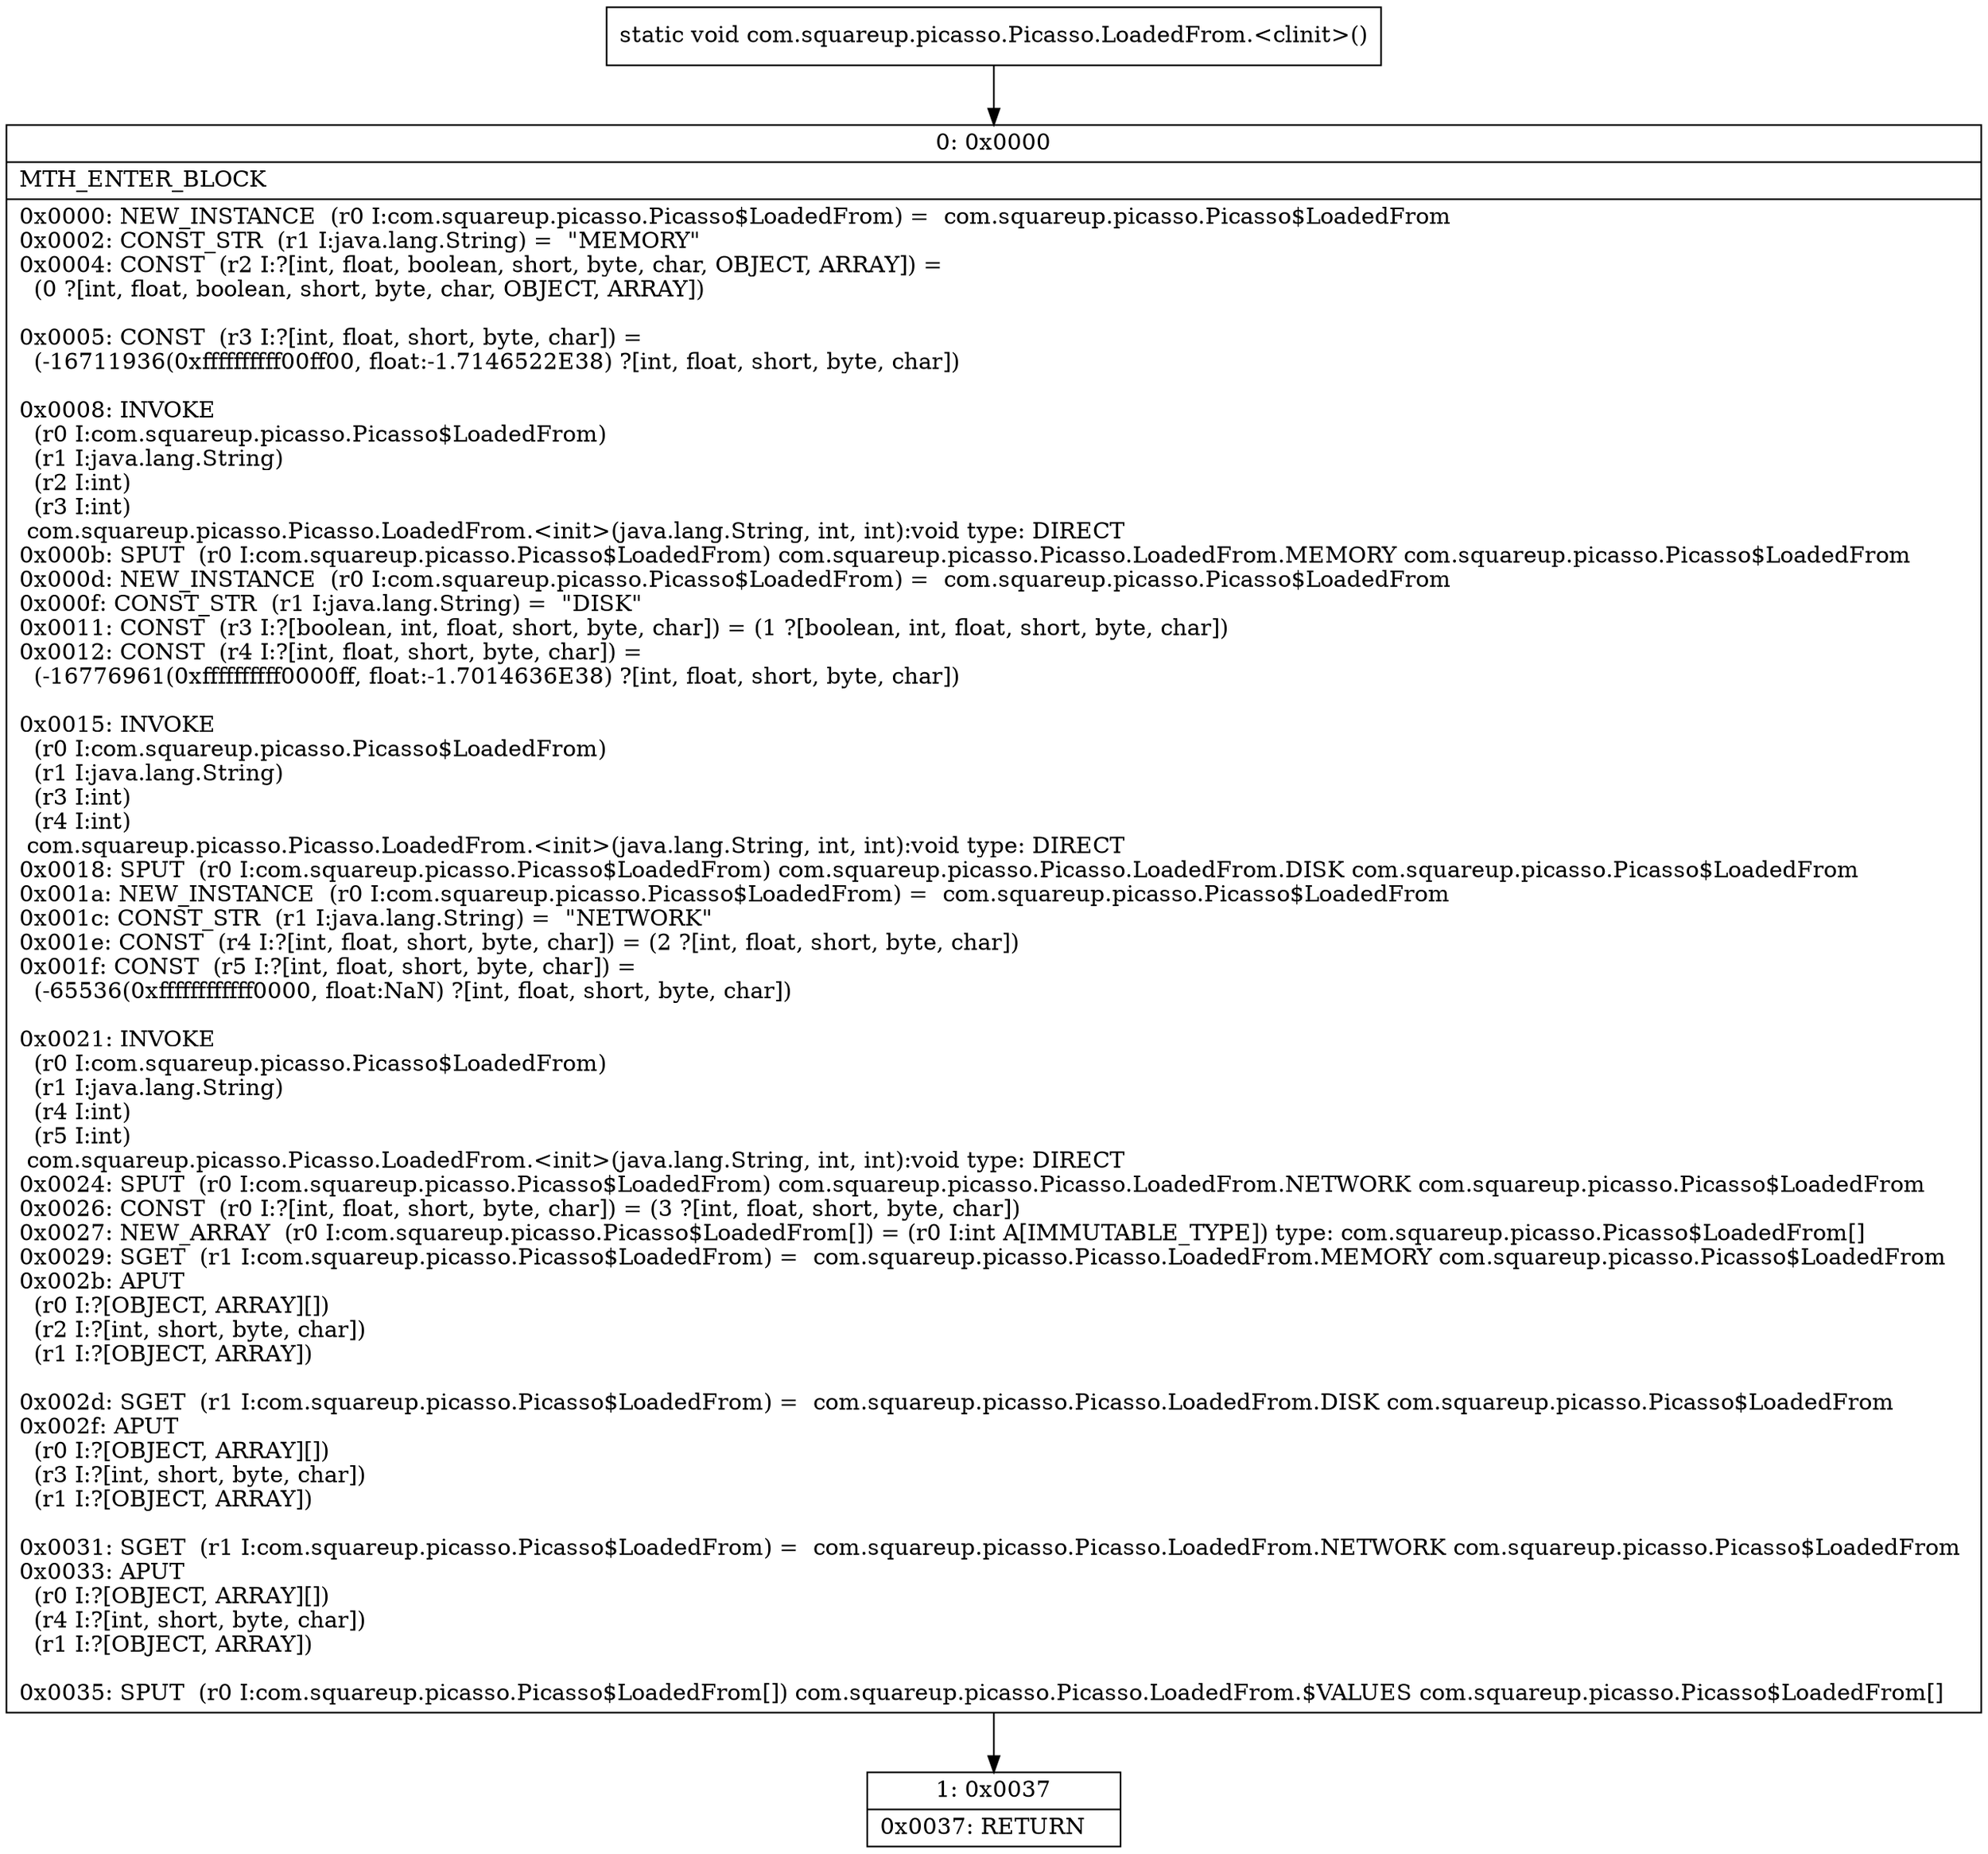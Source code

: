 digraph "CFG forcom.squareup.picasso.Picasso.LoadedFrom.\<clinit\>()V" {
Node_0 [shape=record,label="{0\:\ 0x0000|MTH_ENTER_BLOCK\l|0x0000: NEW_INSTANCE  (r0 I:com.squareup.picasso.Picasso$LoadedFrom) =  com.squareup.picasso.Picasso$LoadedFrom \l0x0002: CONST_STR  (r1 I:java.lang.String) =  \"MEMORY\" \l0x0004: CONST  (r2 I:?[int, float, boolean, short, byte, char, OBJECT, ARRAY]) = \l  (0 ?[int, float, boolean, short, byte, char, OBJECT, ARRAY])\l \l0x0005: CONST  (r3 I:?[int, float, short, byte, char]) = \l  (\-16711936(0xffffffffff00ff00, float:\-1.7146522E38) ?[int, float, short, byte, char])\l \l0x0008: INVOKE  \l  (r0 I:com.squareup.picasso.Picasso$LoadedFrom)\l  (r1 I:java.lang.String)\l  (r2 I:int)\l  (r3 I:int)\l com.squareup.picasso.Picasso.LoadedFrom.\<init\>(java.lang.String, int, int):void type: DIRECT \l0x000b: SPUT  (r0 I:com.squareup.picasso.Picasso$LoadedFrom) com.squareup.picasso.Picasso.LoadedFrom.MEMORY com.squareup.picasso.Picasso$LoadedFrom \l0x000d: NEW_INSTANCE  (r0 I:com.squareup.picasso.Picasso$LoadedFrom) =  com.squareup.picasso.Picasso$LoadedFrom \l0x000f: CONST_STR  (r1 I:java.lang.String) =  \"DISK\" \l0x0011: CONST  (r3 I:?[boolean, int, float, short, byte, char]) = (1 ?[boolean, int, float, short, byte, char]) \l0x0012: CONST  (r4 I:?[int, float, short, byte, char]) = \l  (\-16776961(0xffffffffff0000ff, float:\-1.7014636E38) ?[int, float, short, byte, char])\l \l0x0015: INVOKE  \l  (r0 I:com.squareup.picasso.Picasso$LoadedFrom)\l  (r1 I:java.lang.String)\l  (r3 I:int)\l  (r4 I:int)\l com.squareup.picasso.Picasso.LoadedFrom.\<init\>(java.lang.String, int, int):void type: DIRECT \l0x0018: SPUT  (r0 I:com.squareup.picasso.Picasso$LoadedFrom) com.squareup.picasso.Picasso.LoadedFrom.DISK com.squareup.picasso.Picasso$LoadedFrom \l0x001a: NEW_INSTANCE  (r0 I:com.squareup.picasso.Picasso$LoadedFrom) =  com.squareup.picasso.Picasso$LoadedFrom \l0x001c: CONST_STR  (r1 I:java.lang.String) =  \"NETWORK\" \l0x001e: CONST  (r4 I:?[int, float, short, byte, char]) = (2 ?[int, float, short, byte, char]) \l0x001f: CONST  (r5 I:?[int, float, short, byte, char]) = \l  (\-65536(0xffffffffffff0000, float:NaN) ?[int, float, short, byte, char])\l \l0x0021: INVOKE  \l  (r0 I:com.squareup.picasso.Picasso$LoadedFrom)\l  (r1 I:java.lang.String)\l  (r4 I:int)\l  (r5 I:int)\l com.squareup.picasso.Picasso.LoadedFrom.\<init\>(java.lang.String, int, int):void type: DIRECT \l0x0024: SPUT  (r0 I:com.squareup.picasso.Picasso$LoadedFrom) com.squareup.picasso.Picasso.LoadedFrom.NETWORK com.squareup.picasso.Picasso$LoadedFrom \l0x0026: CONST  (r0 I:?[int, float, short, byte, char]) = (3 ?[int, float, short, byte, char]) \l0x0027: NEW_ARRAY  (r0 I:com.squareup.picasso.Picasso$LoadedFrom[]) = (r0 I:int A[IMMUTABLE_TYPE]) type: com.squareup.picasso.Picasso$LoadedFrom[] \l0x0029: SGET  (r1 I:com.squareup.picasso.Picasso$LoadedFrom) =  com.squareup.picasso.Picasso.LoadedFrom.MEMORY com.squareup.picasso.Picasso$LoadedFrom \l0x002b: APUT  \l  (r0 I:?[OBJECT, ARRAY][])\l  (r2 I:?[int, short, byte, char])\l  (r1 I:?[OBJECT, ARRAY])\l \l0x002d: SGET  (r1 I:com.squareup.picasso.Picasso$LoadedFrom) =  com.squareup.picasso.Picasso.LoadedFrom.DISK com.squareup.picasso.Picasso$LoadedFrom \l0x002f: APUT  \l  (r0 I:?[OBJECT, ARRAY][])\l  (r3 I:?[int, short, byte, char])\l  (r1 I:?[OBJECT, ARRAY])\l \l0x0031: SGET  (r1 I:com.squareup.picasso.Picasso$LoadedFrom) =  com.squareup.picasso.Picasso.LoadedFrom.NETWORK com.squareup.picasso.Picasso$LoadedFrom \l0x0033: APUT  \l  (r0 I:?[OBJECT, ARRAY][])\l  (r4 I:?[int, short, byte, char])\l  (r1 I:?[OBJECT, ARRAY])\l \l0x0035: SPUT  (r0 I:com.squareup.picasso.Picasso$LoadedFrom[]) com.squareup.picasso.Picasso.LoadedFrom.$VALUES com.squareup.picasso.Picasso$LoadedFrom[] \l}"];
Node_1 [shape=record,label="{1\:\ 0x0037|0x0037: RETURN   \l}"];
MethodNode[shape=record,label="{static void com.squareup.picasso.Picasso.LoadedFrom.\<clinit\>() }"];
MethodNode -> Node_0;
Node_0 -> Node_1;
}

